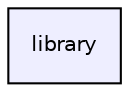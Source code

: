 digraph "library" {
  compound=true
  node [ fontsize="10", fontname="Helvetica"];
  edge [ labelfontsize="10", labelfontname="Helvetica"];
  dir_e3d620c6b6fdb93ed3bc6186215bde2e [shape=box, label="library", style="filled", fillcolor="#eeeeff", pencolor="black", URL="dir_e3d620c6b6fdb93ed3bc6186215bde2e.html"];
}
